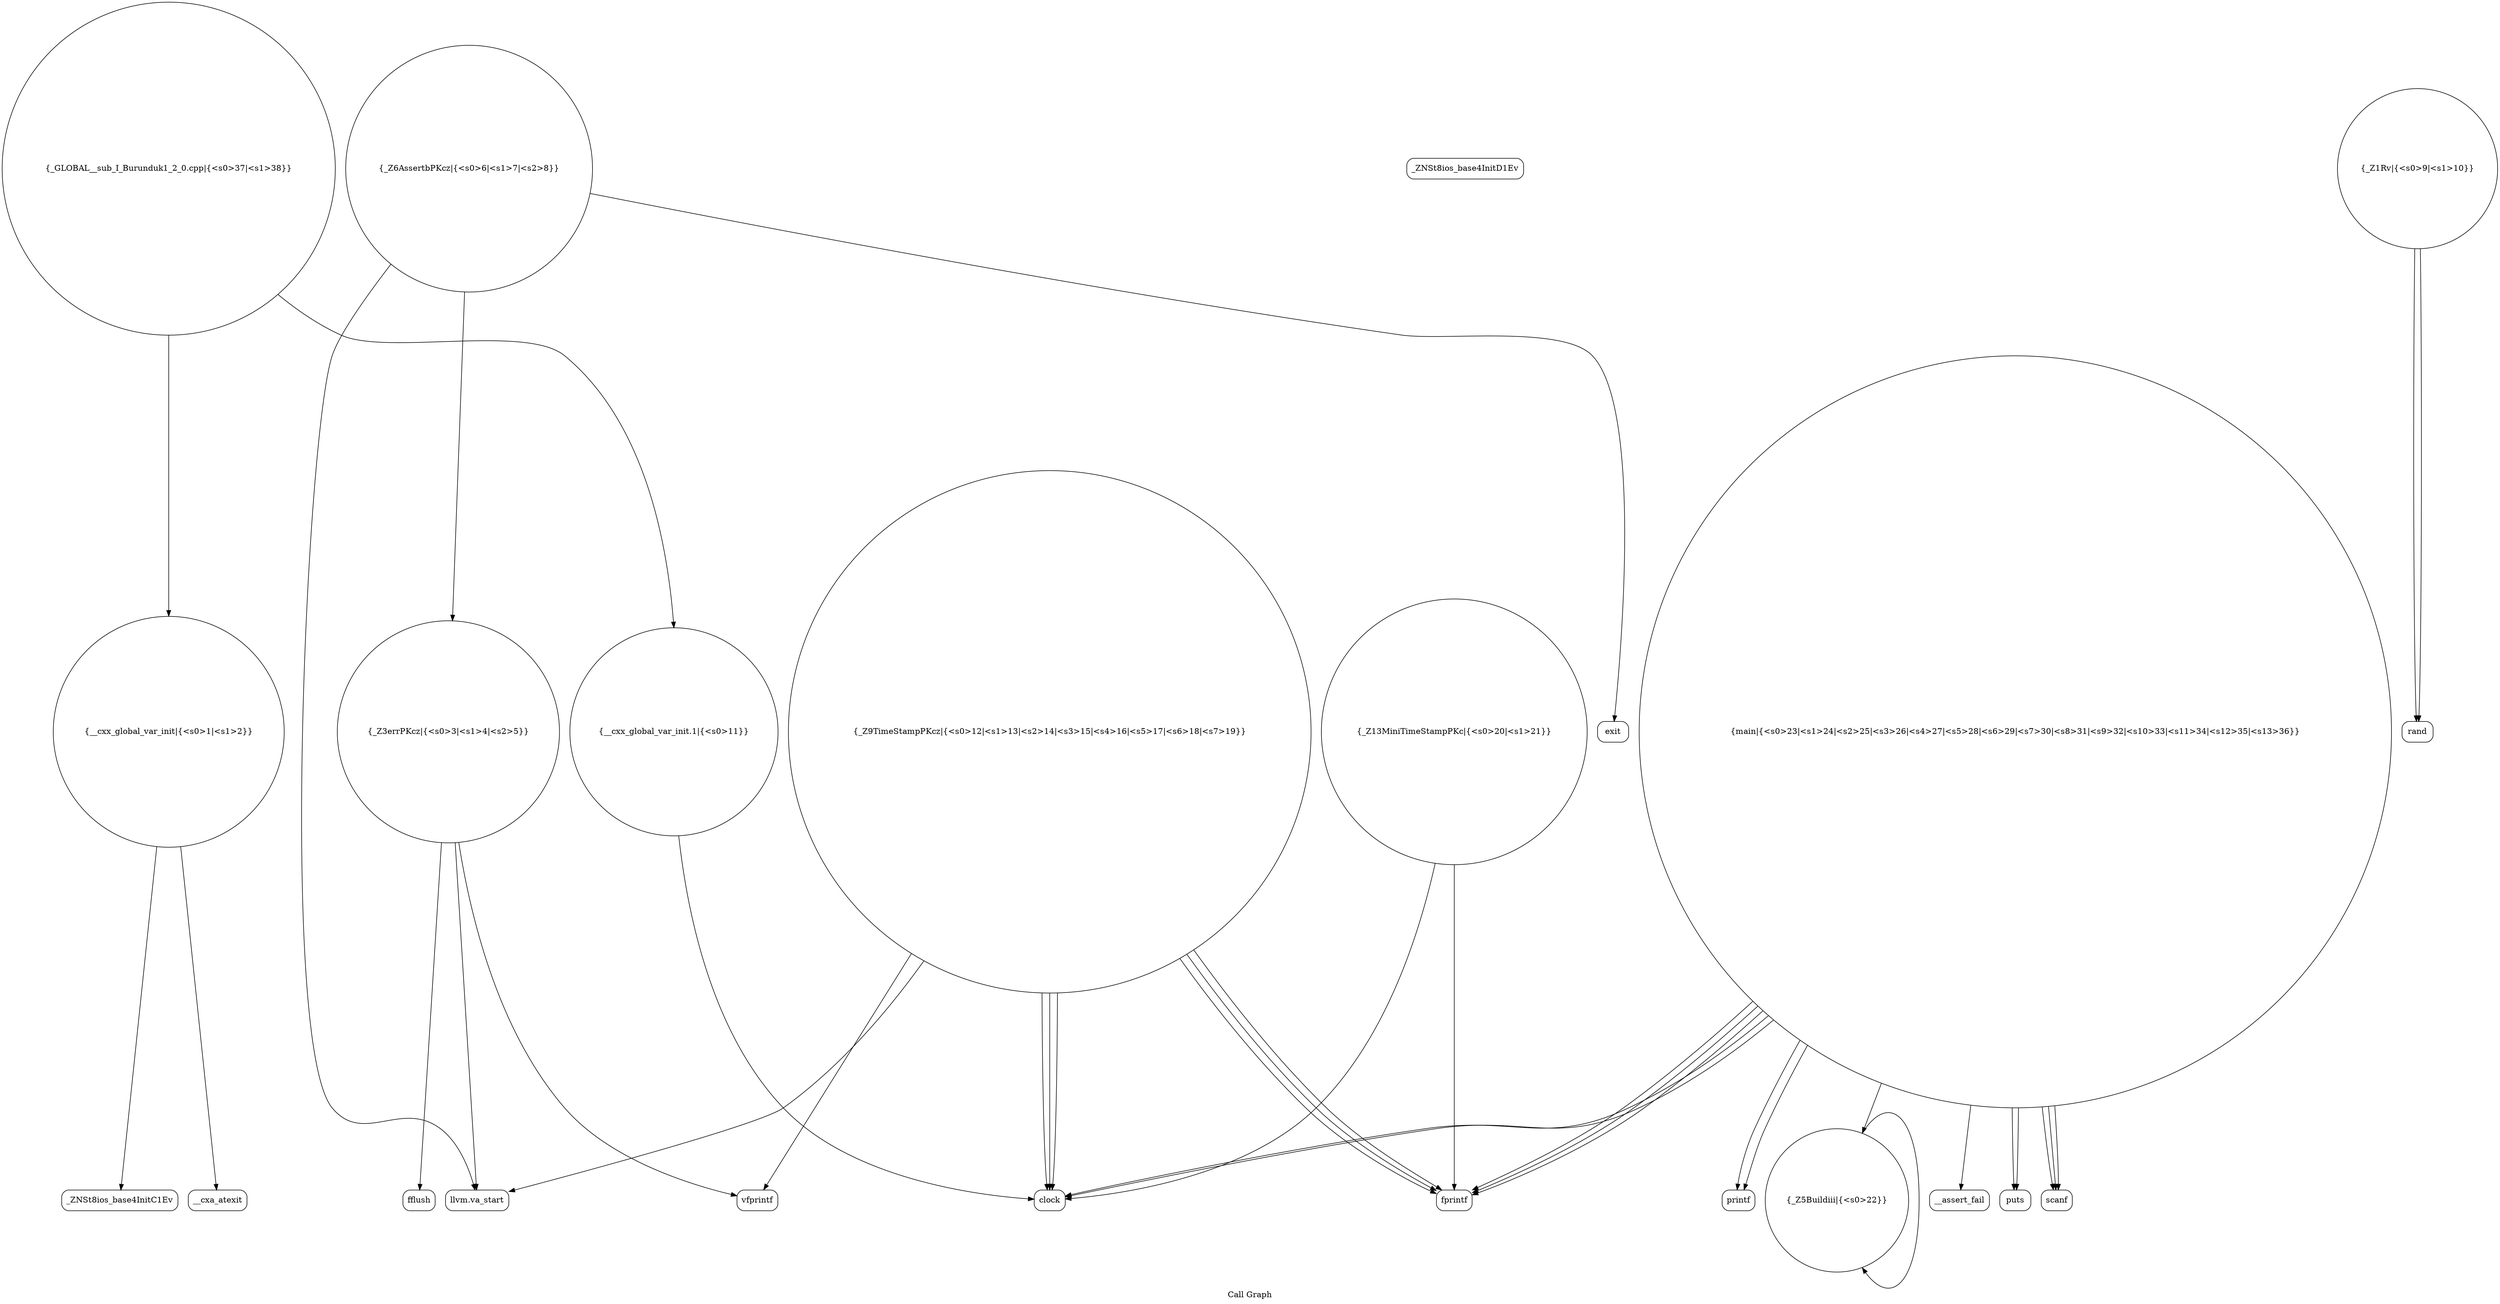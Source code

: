 digraph "Call Graph" {
	label="Call Graph";

	Node0x560226c1c990 [shape=record,shape=circle,label="{__cxx_global_var_init|{<s0>1|<s1>2}}"];
	Node0x560226c1c990:s0 -> Node0x560226c1ce20[color=black];
	Node0x560226c1c990:s1 -> Node0x560226c1cf20[color=black];
	Node0x560226c1d120 [shape=record,shape=Mrecord,label="{fflush}"];
	Node0x560226c1d4a0 [shape=record,shape=circle,label="{_Z9TimeStampPKcz|{<s0>12|<s1>13|<s2>14|<s3>15|<s4>16|<s5>17|<s6>18|<s7>19}}"];
	Node0x560226c1d4a0:s0 -> Node0x560226c1d020[color=black];
	Node0x560226c1d4a0:s1 -> Node0x560226c1d420[color=black];
	Node0x560226c1d4a0:s2 -> Node0x560226c1d520[color=black];
	Node0x560226c1d4a0:s3 -> Node0x560226c1d0a0[color=black];
	Node0x560226c1d4a0:s4 -> Node0x560226c1d520[color=black];
	Node0x560226c1d4a0:s5 -> Node0x560226c1d420[color=black];
	Node0x560226c1d4a0:s6 -> Node0x560226c1d520[color=black];
	Node0x560226c1d4a0:s7 -> Node0x560226c1d420[color=black];
	Node0x560226c1d820 [shape=record,shape=Mrecord,label="{puts}"];
	Node0x560226c1cea0 [shape=record,shape=Mrecord,label="{_ZNSt8ios_base4InitD1Ev}"];
	Node0x560226c1d220 [shape=record,shape=Mrecord,label="{exit}"];
	Node0x560226c1d5a0 [shape=record,shape=circle,label="{_Z13MiniTimeStampPKc|{<s0>20|<s1>21}}"];
	Node0x560226c1d5a0:s0 -> Node0x560226c1d420[color=black];
	Node0x560226c1d5a0:s1 -> Node0x560226c1d520[color=black];
	Node0x560226c1d920 [shape=record,shape=circle,label="{_GLOBAL__sub_I_Burunduk1_2_0.cpp|{<s0>37|<s1>38}}"];
	Node0x560226c1d920:s0 -> Node0x560226c1c990[color=black];
	Node0x560226c1d920:s1 -> Node0x560226c1d3a0[color=black];
	Node0x560226c1cfa0 [shape=record,shape=circle,label="{_Z3errPKcz|{<s0>3|<s1>4|<s2>5}}"];
	Node0x560226c1cfa0:s0 -> Node0x560226c1d020[color=black];
	Node0x560226c1cfa0:s1 -> Node0x560226c1d0a0[color=black];
	Node0x560226c1cfa0:s2 -> Node0x560226c1d120[color=black];
	Node0x560226c1d320 [shape=record,shape=Mrecord,label="{rand}"];
	Node0x560226c1d6a0 [shape=record,shape=circle,label="{main|{<s0>23|<s1>24|<s2>25|<s3>26|<s4>27|<s5>28|<s6>29|<s7>30|<s8>31|<s9>32|<s10>33|<s11>34|<s12>35|<s13>36}}"];
	Node0x560226c1d6a0:s0 -> Node0x560226c1d420[color=black];
	Node0x560226c1d6a0:s1 -> Node0x560226c1d520[color=black];
	Node0x560226c1d6a0:s2 -> Node0x560226c1d720[color=black];
	Node0x560226c1d6a0:s3 -> Node0x560226c1d520[color=black];
	Node0x560226c1d6a0:s4 -> Node0x560226c1d7a0[color=black];
	Node0x560226c1d6a0:s5 -> Node0x560226c1d720[color=black];
	Node0x560226c1d6a0:s6 -> Node0x560226c1d720[color=black];
	Node0x560226c1d6a0:s7 -> Node0x560226c1d820[color=black];
	Node0x560226c1d6a0:s8 -> Node0x560226c1d620[color=black];
	Node0x560226c1d6a0:s9 -> Node0x560226c1d8a0[color=black];
	Node0x560226c1d6a0:s10 -> Node0x560226c1d7a0[color=black];
	Node0x560226c1d6a0:s11 -> Node0x560226c1d820[color=black];
	Node0x560226c1d6a0:s12 -> Node0x560226c1d420[color=black];
	Node0x560226c1d6a0:s13 -> Node0x560226c1d520[color=black];
	Node0x560226c1d0a0 [shape=record,shape=Mrecord,label="{vfprintf}"];
	Node0x560226c1d420 [shape=record,shape=Mrecord,label="{clock}"];
	Node0x560226c1d7a0 [shape=record,shape=Mrecord,label="{printf}"];
	Node0x560226c1ce20 [shape=record,shape=Mrecord,label="{_ZNSt8ios_base4InitC1Ev}"];
	Node0x560226c1d1a0 [shape=record,shape=circle,label="{_Z6AssertbPKcz|{<s0>6|<s1>7|<s2>8}}"];
	Node0x560226c1d1a0:s0 -> Node0x560226c1d020[color=black];
	Node0x560226c1d1a0:s1 -> Node0x560226c1cfa0[color=black];
	Node0x560226c1d1a0:s2 -> Node0x560226c1d220[color=black];
	Node0x560226c1d520 [shape=record,shape=Mrecord,label="{fprintf}"];
	Node0x560226c1d8a0 [shape=record,shape=Mrecord,label="{__assert_fail}"];
	Node0x560226c1cf20 [shape=record,shape=Mrecord,label="{__cxa_atexit}"];
	Node0x560226c1d2a0 [shape=record,shape=circle,label="{_Z1Rv|{<s0>9|<s1>10}}"];
	Node0x560226c1d2a0:s0 -> Node0x560226c1d320[color=black];
	Node0x560226c1d2a0:s1 -> Node0x560226c1d320[color=black];
	Node0x560226c1d620 [shape=record,shape=circle,label="{_Z5Buildiii|{<s0>22}}"];
	Node0x560226c1d620:s0 -> Node0x560226c1d620[color=black];
	Node0x560226c1d020 [shape=record,shape=Mrecord,label="{llvm.va_start}"];
	Node0x560226c1d3a0 [shape=record,shape=circle,label="{__cxx_global_var_init.1|{<s0>11}}"];
	Node0x560226c1d3a0:s0 -> Node0x560226c1d420[color=black];
	Node0x560226c1d720 [shape=record,shape=Mrecord,label="{scanf}"];
}
